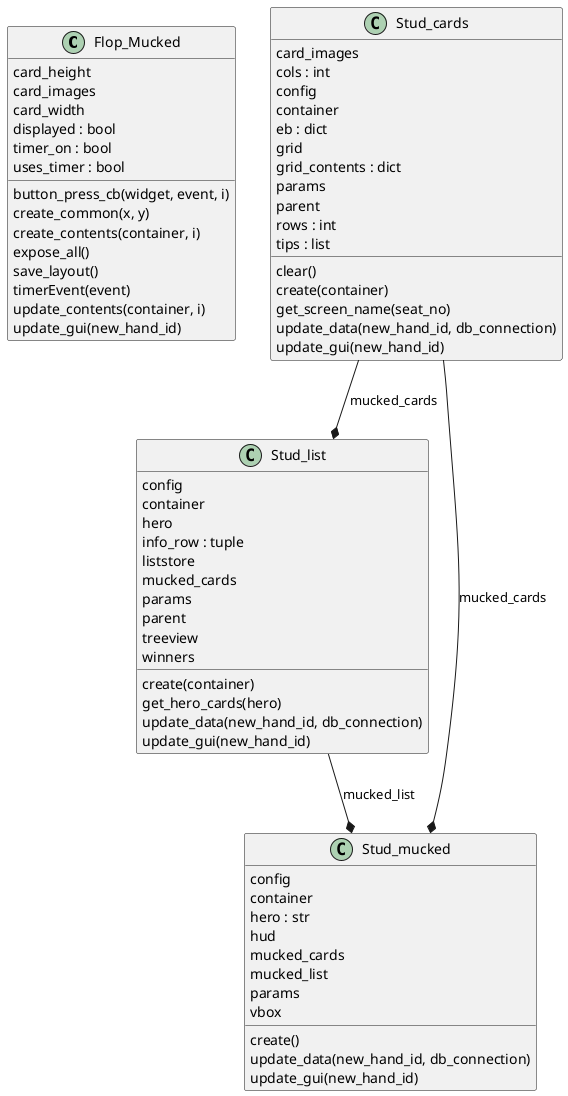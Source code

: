 @startuml classes
set namespaceSeparator none
class "Flop_Mucked" as Mucked.Flop_Mucked {
  card_height
  card_images
  card_width
  displayed : bool
  timer_on : bool
  uses_timer : bool
  button_press_cb(widget, event, i)
  create_common(x, y)
  create_contents(container, i)
  expose_all()
  save_layout()
  timerEvent(event)
  update_contents(container, i)
  update_gui(new_hand_id)
}
class "Stud_cards" as Mucked.Stud_cards {
  card_images
  cols : int
  config
  container
  eb : dict
  grid
  grid_contents : dict
  params
  parent
  rows : int
  tips : list
  clear()
  create(container)
  get_screen_name(seat_no)
  update_data(new_hand_id, db_connection)
  update_gui(new_hand_id)
}
class "Stud_list" as Mucked.Stud_list {
  config
  container
  hero
  info_row : tuple
  liststore
  mucked_cards
  params
  parent
  treeview
  winners
  create(container)
  get_hero_cards(hero)
  update_data(new_hand_id, db_connection)
  update_gui(new_hand_id)
}
class "Stud_mucked" as Mucked.Stud_mucked {
  config
  container
  hero : str
  hud
  mucked_cards
  mucked_list
  params
  vbox
  create()
  update_data(new_hand_id, db_connection)
  update_gui(new_hand_id)
}
Mucked.Stud_cards --* Mucked.Stud_list : mucked_cards
Mucked.Stud_cards --* Mucked.Stud_mucked : mucked_cards
Mucked.Stud_list --* Mucked.Stud_mucked : mucked_list
@enduml
